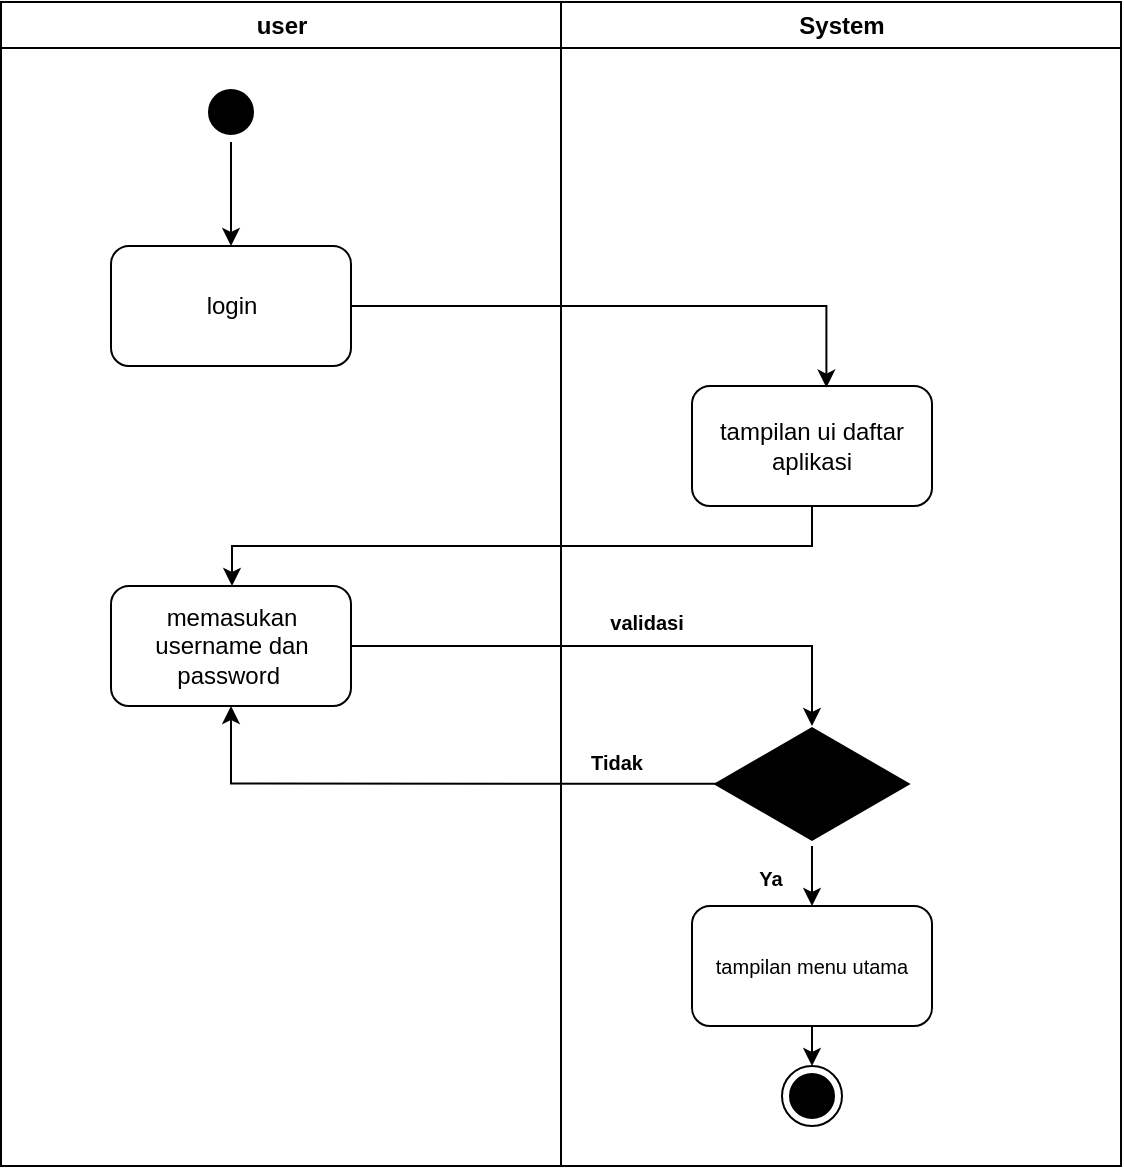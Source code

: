 <mxfile version="17.4.5" type="device"><diagram name="Page-1" id="e7e014a7-5840-1c2e-5031-d8a46d1fe8dd"><mxGraphModel dx="1221" dy="716" grid="1" gridSize="10" guides="1" tooltips="1" connect="1" arrows="1" fold="1" page="1" pageScale="1" pageWidth="1169" pageHeight="826" background="none" math="0" shadow="0"><root><mxCell id="0"/><mxCell id="1" parent="0"/><mxCell id="2" value="user" style="swimlane;whiteSpace=wrap" parent="1" vertex="1"><mxGeometry x="164.5" y="128" width="280" height="582" as="geometry"/></mxCell><mxCell id="5" value="" style="ellipse;shape=startState;fillColor=#000000;strokeColor=#000000;" parent="2" vertex="1"><mxGeometry x="100" y="40" width="30" height="30" as="geometry"/></mxCell><mxCell id="II41K0eMZgXKt3YE9OYh-41" value="login" style="rounded=1;whiteSpace=wrap;html=1;" parent="2" vertex="1"><mxGeometry x="55" y="122" width="120" height="60" as="geometry"/></mxCell><mxCell id="II41K0eMZgXKt3YE9OYh-42" value="" style="endArrow=classic;html=1;rounded=0;exitX=0.5;exitY=1;exitDx=0;exitDy=0;entryX=0.5;entryY=0;entryDx=0;entryDy=0;" parent="2" source="5" target="II41K0eMZgXKt3YE9OYh-41" edge="1"><mxGeometry width="50" height="50" relative="1" as="geometry"><mxPoint x="335.5" y="302" as="sourcePoint"/><mxPoint x="385.5" y="252" as="targetPoint"/></mxGeometry></mxCell><mxCell id="II41K0eMZgXKt3YE9OYh-45" value="memasukan username dan password&amp;nbsp;" style="rounded=1;whiteSpace=wrap;html=1;" parent="2" vertex="1"><mxGeometry x="55" y="292" width="120" height="60" as="geometry"/></mxCell><mxCell id="3" value="System" style="swimlane;whiteSpace=wrap" parent="1" vertex="1"><mxGeometry x="444.5" y="128" width="280" height="582" as="geometry"/></mxCell><mxCell id="II41K0eMZgXKt3YE9OYh-43" value="tampilan ui daftar aplikasi" style="rounded=1;whiteSpace=wrap;html=1;" parent="3" vertex="1"><mxGeometry x="65.5" y="192" width="120" height="60" as="geometry"/></mxCell><mxCell id="II41K0eMZgXKt3YE9OYh-47" value="" style="html=1;whiteSpace=wrap;aspect=fixed;shape=isoRectangle;fillColor=#000000;" parent="3" vertex="1"><mxGeometry x="77.16" y="362" width="96.67" height="58" as="geometry"/></mxCell><mxCell id="II41K0eMZgXKt3YE9OYh-49" value="" style="edgeStyle=segmentEdgeStyle;endArrow=classic;html=1;rounded=0;entryX=0.5;entryY=0;entryDx=0;entryDy=0;entryPerimeter=0;" parent="3" target="II41K0eMZgXKt3YE9OYh-47" edge="1"><mxGeometry width="50" height="50" relative="1" as="geometry"><mxPoint x="-104.5" y="322" as="sourcePoint"/><mxPoint x="95.5" y="272" as="targetPoint"/></mxGeometry></mxCell><mxCell id="II41K0eMZgXKt3YE9OYh-50" value="&lt;font style=&quot;font-size: 10px&quot;&gt;validasi&lt;/font&gt;" style="text;strokeColor=none;fillColor=none;html=1;fontSize=24;fontStyle=1;verticalAlign=middle;align=center;" parent="3" vertex="1"><mxGeometry x="15.5" y="292" width="54.5" height="28" as="geometry"/></mxCell><mxCell id="II41K0eMZgXKt3YE9OYh-54" value="&lt;font style=&quot;font-size: 10px&quot;&gt;Tidak&lt;/font&gt;" style="text;strokeColor=none;fillColor=none;html=1;fontSize=24;fontStyle=1;verticalAlign=middle;align=center;" parent="3" vertex="1"><mxGeometry y="362" width="54.5" height="28" as="geometry"/></mxCell><mxCell id="II41K0eMZgXKt3YE9OYh-55" value="tampilan menu utama" style="rounded=1;whiteSpace=wrap;html=1;fontSize=10;" parent="3" vertex="1"><mxGeometry x="65.5" y="452" width="120" height="60" as="geometry"/></mxCell><mxCell id="II41K0eMZgXKt3YE9OYh-56" value="" style="endArrow=classic;html=1;rounded=0;fontSize=10;exitX=0.5;exitY=1.034;exitDx=0;exitDy=0;exitPerimeter=0;entryX=0.5;entryY=0;entryDx=0;entryDy=0;" parent="3" source="II41K0eMZgXKt3YE9OYh-47" target="II41K0eMZgXKt3YE9OYh-55" edge="1"><mxGeometry width="50" height="50" relative="1" as="geometry"><mxPoint x="-44.5" y="422" as="sourcePoint"/><mxPoint x="5.5" y="372" as="targetPoint"/></mxGeometry></mxCell><mxCell id="II41K0eMZgXKt3YE9OYh-57" value="&lt;font style=&quot;font-size: 10px&quot;&gt;Ya&lt;/font&gt;" style="text;strokeColor=none;fillColor=none;html=1;fontSize=24;fontStyle=1;verticalAlign=middle;align=center;" parent="3" vertex="1"><mxGeometry x="77.16" y="420" width="54.5" height="28" as="geometry"/></mxCell><mxCell id="II41K0eMZgXKt3YE9OYh-58" value="" style="ellipse;html=1;shape=endState;fillColor=#000000;strokeColor=#000000;fontSize=10;" parent="3" vertex="1"><mxGeometry x="110.5" y="532" width="30" height="30" as="geometry"/></mxCell><mxCell id="II41K0eMZgXKt3YE9OYh-59" value="" style="endArrow=classic;html=1;rounded=0;fontSize=10;exitX=0.5;exitY=1;exitDx=0;exitDy=0;" parent="3" source="II41K0eMZgXKt3YE9OYh-55" target="II41K0eMZgXKt3YE9OYh-58" edge="1"><mxGeometry width="50" height="50" relative="1" as="geometry"><mxPoint x="-94.5" y="442" as="sourcePoint"/><mxPoint x="-44.5" y="392" as="targetPoint"/></mxGeometry></mxCell><mxCell id="II41K0eMZgXKt3YE9OYh-44" value="" style="edgeStyle=segmentEdgeStyle;endArrow=classic;html=1;rounded=0;entryX=0.56;entryY=0.013;entryDx=0;entryDy=0;entryPerimeter=0;" parent="1" target="II41K0eMZgXKt3YE9OYh-43" edge="1"><mxGeometry width="50" height="50" relative="1" as="geometry"><mxPoint x="340" y="280" as="sourcePoint"/><mxPoint x="550" y="380" as="targetPoint"/><Array as="points"><mxPoint x="577" y="280"/></Array></mxGeometry></mxCell><mxCell id="II41K0eMZgXKt3YE9OYh-46" value="" style="edgeStyle=segmentEdgeStyle;endArrow=classic;html=1;rounded=0;" parent="1" source="II41K0eMZgXKt3YE9OYh-43" target="II41K0eMZgXKt3YE9OYh-45" edge="1"><mxGeometry width="50" height="50" relative="1" as="geometry"><mxPoint x="460" y="470" as="sourcePoint"/><mxPoint x="550" y="360" as="targetPoint"/><Array as="points"><mxPoint x="570" y="400"/><mxPoint x="280" y="400"/></Array></mxGeometry></mxCell><mxCell id="II41K0eMZgXKt3YE9OYh-53" value="" style="edgeStyle=segmentEdgeStyle;endArrow=classic;html=1;rounded=0;fontSize=10;entryX=0.5;entryY=1;entryDx=0;entryDy=0;exitX=0.005;exitY=0.497;exitDx=0;exitDy=0;exitPerimeter=0;" parent="1" source="II41K0eMZgXKt3YE9OYh-47" target="II41K0eMZgXKt3YE9OYh-45" edge="1"><mxGeometry width="50" height="50" relative="1" as="geometry"><mxPoint x="520" y="520" as="sourcePoint"/><mxPoint x="530" y="550" as="targetPoint"/></mxGeometry></mxCell></root></mxGraphModel></diagram></mxfile>